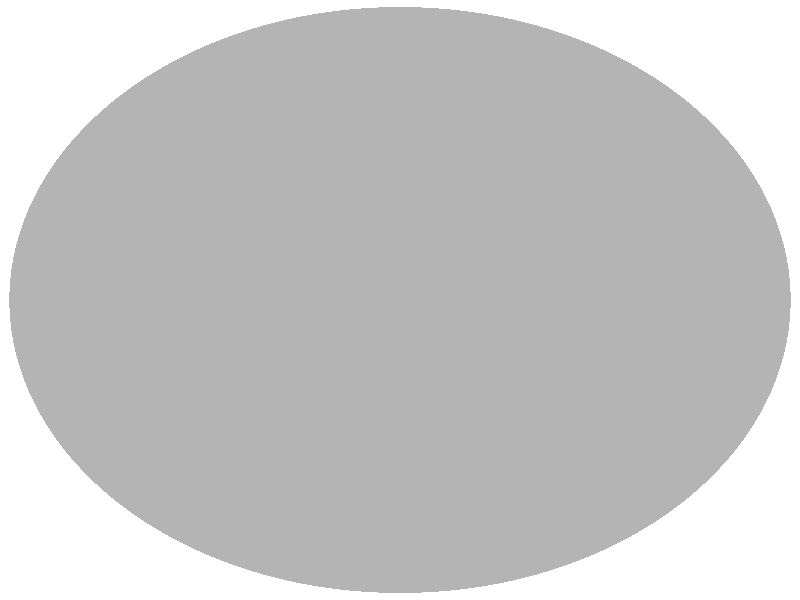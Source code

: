 // Persistence Of Vision raytracer version 3.1	sample file.
// File by Alexander Enzmann

global_settings { assumed_gamma 2.2 }

camera {
   location  <0, 0, -8>
   direction <0, 0, 1.2071>
   look_at   <0, 0, 0>
}

background { color red 3 green 3 blue 3 }

object {
  union {

	sphere { <0.0, 0.0, 0.0>, 3
           finish { ambient .1 diffuse 1.3 phong 1 }
   	   pigment { color red .7 green .7 blue .7 }
	}
   }


   scale <1.33, 1, 1>
}

light_source { <-10, 10, -20> color red 1 green 1 blue 1 }
